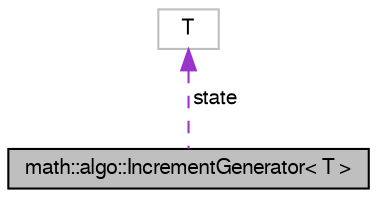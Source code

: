 digraph "math::algo::IncrementGenerator&lt; T &gt;"
{
  edge [fontname="FreeSans",fontsize="10",labelfontname="FreeSans",labelfontsize="10"];
  node [fontname="FreeSans",fontsize="10",shape=record];
  Node0 [label="math::algo::IncrementGenerator\< T \>",height=0.2,width=0.4,color="black", fillcolor="grey75", style="filled", fontcolor="black"];
  Node1 -> Node0 [dir="back",color="darkorchid3",fontsize="10",style="dashed",label=" state" ,fontname="FreeSans"];
  Node1 [label="T",height=0.2,width=0.4,color="grey75", fillcolor="white", style="filled"];
}
